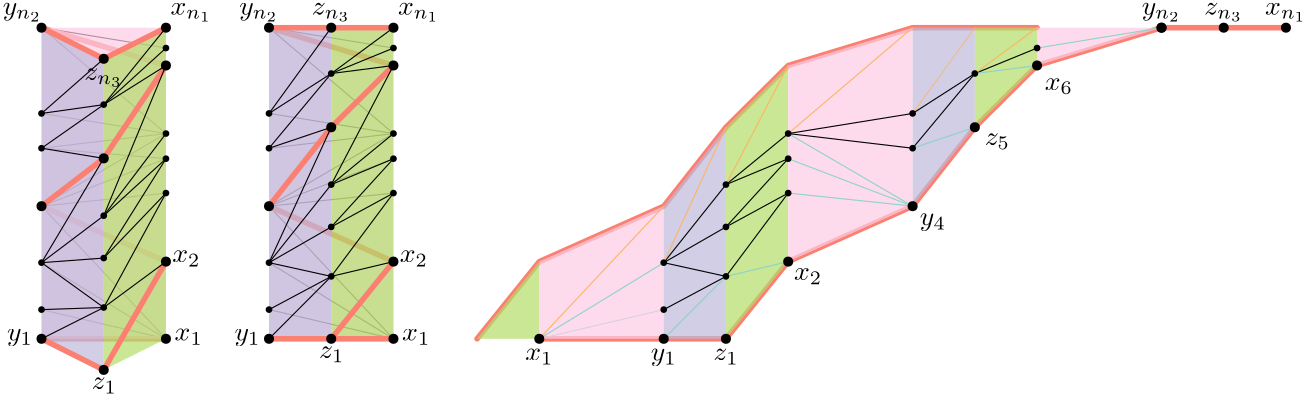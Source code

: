 <?xml version="1.0"?>
<!DOCTYPE ipe SYSTEM "ipe.dtd">
<ipe version="70206" creator="Ipe 7.2.7">
<info created="D:20180104095259" modified="D:20180104133728"/>
<ipestyle name="basic">
<symbol name="arrow/arc(spx)">
<path stroke="sym-stroke" fill="sym-stroke" pen="sym-pen">
0 0 m
-1 0.333 l
-1 -0.333 l
h
</path>
</symbol>
<symbol name="arrow/farc(spx)">
<path stroke="sym-stroke" fill="white" pen="sym-pen">
0 0 m
-1 0.333 l
-1 -0.333 l
h
</path>
</symbol>
<symbol name="arrow/ptarc(spx)">
<path stroke="sym-stroke" fill="sym-stroke" pen="sym-pen">
0 0 m
-1 0.333 l
-0.8 0 l
-1 -0.333 l
h
</path>
</symbol>
<symbol name="arrow/fptarc(spx)">
<path stroke="sym-stroke" fill="white" pen="sym-pen">
0 0 m
-1 0.333 l
-0.8 0 l
-1 -0.333 l
h
</path>
</symbol>
<symbol name="mark/circle(sx)" transformations="translations">
<path fill="sym-stroke">
0.6 0 0 0.6 0 0 e
0.4 0 0 0.4 0 0 e
</path>
</symbol>
<symbol name="mark/disk(sx)" transformations="translations">
<path fill="sym-stroke">
0.6 0 0 0.6 0 0 e
</path>
</symbol>
<symbol name="mark/fdisk(sfx)" transformations="translations">
<group>
<path fill="sym-fill">
0.5 0 0 0.5 0 0 e
</path>
<path fill="sym-stroke" fillrule="eofill">
0.6 0 0 0.6 0 0 e
0.4 0 0 0.4 0 0 e
</path>
</group>
</symbol>
<symbol name="mark/box(sx)" transformations="translations">
<path fill="sym-stroke" fillrule="eofill">
-0.6 -0.6 m
0.6 -0.6 l
0.6 0.6 l
-0.6 0.6 l
h
-0.4 -0.4 m
0.4 -0.4 l
0.4 0.4 l
-0.4 0.4 l
h
</path>
</symbol>
<symbol name="mark/square(sx)" transformations="translations">
<path fill="sym-stroke">
-0.6 -0.6 m
0.6 -0.6 l
0.6 0.6 l
-0.6 0.6 l
h
</path>
</symbol>
<symbol name="mark/fsquare(sfx)" transformations="translations">
<group>
<path fill="sym-fill">
-0.5 -0.5 m
0.5 -0.5 l
0.5 0.5 l
-0.5 0.5 l
h
</path>
<path fill="sym-stroke" fillrule="eofill">
-0.6 -0.6 m
0.6 -0.6 l
0.6 0.6 l
-0.6 0.6 l
h
-0.4 -0.4 m
0.4 -0.4 l
0.4 0.4 l
-0.4 0.4 l
h
</path>
</group>
</symbol>
<symbol name="mark/cross(sx)" transformations="translations">
<group>
<path fill="sym-stroke">
-0.43 -0.57 m
0.57 0.43 l
0.43 0.57 l
-0.57 -0.43 l
h
</path>
<path fill="sym-stroke">
-0.43 0.57 m
0.57 -0.43 l
0.43 -0.57 l
-0.57 0.43 l
h
</path>
</group>
</symbol>
<symbol name="arrow/fnormal(spx)">
<path stroke="sym-stroke" fill="white" pen="sym-pen">
0 0 m
-1 0.333 l
-1 -0.333 l
h
</path>
</symbol>
<symbol name="arrow/pointed(spx)">
<path stroke="sym-stroke" fill="sym-stroke" pen="sym-pen">
0 0 m
-1 0.333 l
-0.8 0 l
-1 -0.333 l
h
</path>
</symbol>
<symbol name="arrow/fpointed(spx)">
<path stroke="sym-stroke" fill="white" pen="sym-pen">
0 0 m
-1 0.333 l
-0.8 0 l
-1 -0.333 l
h
</path>
</symbol>
<symbol name="arrow/linear(spx)">
<path stroke="sym-stroke" pen="sym-pen">
-1 0.333 m
0 0 l
-1 -0.333 l
</path>
</symbol>
<symbol name="arrow/fdouble(spx)">
<path stroke="sym-stroke" fill="white" pen="sym-pen">
0 0 m
-1 0.333 l
-1 -0.333 l
h
-1 0 m
-2 0.333 l
-2 -0.333 l
h
</path>
</symbol>
<symbol name="arrow/double(spx)">
<path stroke="sym-stroke" fill="sym-stroke" pen="sym-pen">
0 0 m
-1 0.333 l
-1 -0.333 l
h
-1 0 m
-2 0.333 l
-2 -0.333 l
h
</path>
</symbol>
<pen name="heavier" value="0.8"/>
<pen name="fat" value="1.2"/>
<pen name="ultrafat" value="2"/>
<symbolsize name="large" value="5"/>
<symbolsize name="small" value="2"/>
<symbolsize name="tiny" value="1.1"/>
<arrowsize name="large" value="10"/>
<arrowsize name="small" value="5"/>
<arrowsize name="tiny" value="3"/>
<color name="red" value="1 0 0"/>
<color name="green" value="0 1 0"/>
<color name="blue" value="0 0 1"/>
<color name="yellow" value="1 1 0"/>
<color name="orange" value="1 0.647 0"/>
<color name="gold" value="1 0.843 0"/>
<color name="purple" value="0.627 0.125 0.941"/>
<color name="gray" value="0.745"/>
<color name="brown" value="0.647 0.165 0.165"/>
<color name="navy" value="0 0 0.502"/>
<color name="pink" value="1 0.753 0.796"/>
<color name="seagreen" value="0.18 0.545 0.341"/>
<color name="turquoise" value="0.251 0.878 0.816"/>
<color name="violet" value="0.933 0.51 0.933"/>
<color name="darkblue" value="0 0 0.545"/>
<color name="darkcyan" value="0 0.545 0.545"/>
<color name="darkgray" value="0.663"/>
<color name="darkgreen" value="0 0.392 0"/>
<color name="darkmagenta" value="0.545 0 0.545"/>
<color name="darkorange" value="1 0.549 0"/>
<color name="darkred" value="0.545 0 0"/>
<color name="lightblue" value="0.678 0.847 0.902"/>
<color name="lightcyan" value="0.878 1 1"/>
<color name="lightgray" value="0.827"/>
<color name="lightgreen" value="0.565 0.933 0.565"/>
<color name="lightyellow" value="1 1 0.878"/>
<dashstyle name="dashed" value="[4] 0"/>
<dashstyle name="dotted" value="[1 3] 0"/>
<dashstyle name="dash dotted" value="[4 2 1 2] 0"/>
<dashstyle name="dash dot dotted" value="[4 2 1 2 1 2] 0"/>
<textsize name="large" value="\large"/>
<textsize name="small" value="\small"/>
<textsize name="tiny" value="\tiny"/>
<textsize name="Large" value="\Large"/>
<textsize name="LARGE" value="\LARGE"/>
<textsize name="huge" value="\huge"/>
<textsize name="Huge" value="\Huge"/>
<textsize name="footnote" value="\footnotesize"/>
<textstyle name="center" begin="\begin{center}" end="\end{center}"/>
<textstyle name="itemize" begin="\begin{itemize}" end="\end{itemize}"/>
<textstyle name="item" begin="\begin{itemize}\item{}" end="\end{itemize}"/>
<gridsize name="4 pts" value="4"/>
<gridsize name="8 pts (~3 mm)" value="8"/>
<gridsize name="16 pts (~6 mm)" value="16"/>
<gridsize name="32 pts (~12 mm)" value="32"/>
<gridsize name="10 pts (~3.5 mm)" value="10"/>
<gridsize name="20 pts (~7 mm)" value="20"/>
<gridsize name="14 pts (~5 mm)" value="14"/>
<gridsize name="28 pts (~10 mm)" value="28"/>
<gridsize name="56 pts (~20 mm)" value="56"/>
<anglesize name="90 deg" value="90"/>
<anglesize name="60 deg" value="60"/>
<anglesize name="45 deg" value="45"/>
<anglesize name="30 deg" value="30"/>
<anglesize name="22.5 deg" value="22.5"/>
<opacity name="10%" value="0.1"/>
<opacity name="30%" value="0.3"/>
<opacity name="50%" value="0.5"/>
<opacity name="75%" value="0.75"/>
<tiling name="falling" angle="-60" step="4" width="1"/>
<tiling name="rising" angle="30" step="4" width="1"/>
</ipestyle>
<ipestyle>
<opacity name="10%" value="0.1"/>
<opacity name="30%" value="0.3"/>
<opacity name="50%" value="0.5"/>
<opacity name="20%" value="0.2"/>
<opacity name="40%" value="0.4"/>
<opacity name="60%" value="0.6"/>
<opacity name="70%" value="0.7"/>
<opacity name="80%" value="0.8"/>
<opacity name="90%" value="0.9"/>
</ipestyle>
<ipestyle name="brew">
<color name="aliceblue" value="0.941 0.973 1"/>
<color name="brew1" value="0.552 0.827 0.78"/>
<color name="brew2" value="1 1 0.701"/>
<color name="brew3" value="0.745 0.729 0.854"/>
<color name="brew4" value="0.984 0.501 0.447"/>
<color name="brew5" value="0.501 0.694 0.827"/>
<color name="brew6" value="0.992 0.705 0.384"/>
<color name="brew7" value="0.701 0.87 0.411"/>
<color name="brew8" value="0.988 0.803 0.898"/>
</ipestyle>
<page>
<layer name="alpha"/>
<layer name="beta"/>
<layer name="gamma"/>
<view layers="alpha beta gamma" active="gamma"/>
<path layer="gamma" stroke="brew4" pen="ultrafat" cap="1">
265.427 468.348 m
287.827 496.14 l
332.627 516.091 l
355.027 544.502 l
377.427 566.738 l
422.227 580.348 l
444.627 580.348 l
467.027 580.348 l
</path>
<text layer="alpha" matrix="0.7 0 0 0.7 97.4268 162.448" transformations="translations" pos="272 432" stroke="black" type="label" width="10.163" height="4.294" depth="1.49" halign="center" valign="top" style="math">x_1</text>
<path layer="beta" matrix="1 0 0 1 -40.5349 -1.29367" stroke="brew4" pen="ultrafat" cap="1" join="1">
328.362 469.642 m
395.562 469.642 l
</path>
<text layer="alpha" matrix="0.7 0 0 0.7 142.227 162.448" transformations="translations" pos="272 432" stroke="black" type="label" width="9.354" height="4.297" depth="1.93" halign="center" valign="top" style="math">y_1</text>
<text matrix="0.7 0 0 0.7 164.627 162.448" transformations="translations" pos="272 432" stroke="black" type="label" width="9.102" height="4.294" depth="1.49" halign="center" valign="top" style="math">z_1</text>
<path matrix="0.7 0 0 0.7 52.6268 154.748" stroke="brew4" pen="ultrafat" cap="1" join="1">
432 448 m
464 487.703 l
528 516.205 l
560 556.792 l
592 588.557 l
656 608 l
</path>
<path layer="gamma" matrix="1 0 0 1 49.0648 -1.29413" stroke="brew4" pen="ultrafat" cap="1" join="1">
462.762 581.642 m
507.562 581.642 l
</path>
<path matrix="1 0 0 1 -40.5349 -1.29367" stroke="brew1" cap="1" join="1">
328.362 469.642 m
373.162 480.151 l
</path>
<path layer="alpha" matrix="1 0 0 1 -40.5349 -1.29367" stroke="black" cap="1" join="1">
275.862 574.316 m
231.062 581.642 l
</path>
<path matrix="1 0 0 1 -40.5349 -1.29367" stroke="black" cap="1" join="1">
193.962 574.316 m
149.162 581.642 l
</path>
<path matrix="1 0 0 1 -40.5349 -1.29367" stroke="black" cap="1" join="1">
275.862 543.532 m
231.062 581.642 l
</path>
<path matrix="1 0 0 1 -40.5349 -1.29367" stroke="black" cap="1" join="1">
275.862 543.532 m
231.062 550.775 l
</path>
<path matrix="1 0 0 1 -40.5349 -1.29367" stroke="black" cap="1" join="1">
275.862 543.532 m
231.062 538.25 l
</path>
<path matrix="1 0 0 1 -40.5349 -1.29367" stroke="black" cap="1" join="1">
231.062 517.385 m
275.862 543.532 l
</path>
<path matrix="1 0 0 1 -40.5349 -1.29367" stroke="black" cap="1" join="1">
231.062 517.385 m
275.862 534.477 l
</path>
<path matrix="1 0 0 1 -40.5349 -1.29367" stroke="black" cap="1" join="1">
275.862 522.103 m
231.062 517.385 l
</path>
<path matrix="1 0 0 1 -40.5349 -1.29367" stroke="black" cap="1" join="1">
275.862 469.642 m
231.062 517.385 l
</path>
<path matrix="1 0 0 1 -40.5349 -1.29367" stroke="black" cap="1" join="1">
275.862 469.642 m
231.062 497.053 l
</path>
<path matrix="1 0 0 1 -40.5349 -1.29367" stroke="black" cap="1" join="1">
275.862 469.642 m
231.062 480.152 l
</path>
<path matrix="1 0 0 1 -40.5349 -1.29367" stroke="black" cap="1" join="1">
193.962 543.532 m
149.162 517.385 l
</path>
<path matrix="1 0 0 1 -40.5349 -1.29367" stroke="black" cap="1" join="1">
149.162 517.385 m
193.962 522.103 l
</path>
<path matrix="1 0 0 1 -40.5349 -1.29367" stroke="black" cap="1" join="1">
193.962 534.477 m
149.162 517.385 l
</path>
<path matrix="1 0 0 1 -40.5349 -1.29367" stroke="black" cap="1" join="1">
149.162 538.25 m
193.962 534.477 l
</path>
<path matrix="1 0 0 1 -40.5349 -1.29367" stroke="black" cap="1" join="1">
193.962 543.532 m
149.162 538.25 l
</path>
<path matrix="1 0 0 1 -40.5349 -1.29367" stroke="black" cap="1" join="1">
193.962 543.532 m
149.162 550.775 l
</path>
<path matrix="1 0 0 1 -40.5349 -1.29367" stroke="black" cap="1" join="1">
149.162 581.642 m
193.962 543.532 l
</path>
<path matrix="1 0 0 1 -40.5349 -1.29367" stroke="black" cap="1" join="1">
149.162 480.152 m
193.962 469.642 l
</path>
<path matrix="1 0 0 1 -40.5349 -1.29367" stroke="black" cap="1" join="1">
149.162 497.053 m
193.962 469.642 l
</path>
<path matrix="1 0 0 1 -40.5349 -1.29367" stroke="black" cap="1" join="1">
149.162 517.385 m
193.962 469.642 l
</path>
<path matrix="0.7 0 0 0.7 -33.4732 154.748" fill="brew8" opacity="50%">
320 608 m
320 448 l
384 448 l
384 608 l
h
</path>
<path matrix="0.7 0 0 0.7 -25.7732 154.748" stroke="brew4" pen="ultrafat" cap="1" join="1">
256 448 m
192 448 l
</path>
<path matrix="0.7 0 0 0.7 -25.7732 154.748" stroke="brew4" pen="ultrafat" cap="1" join="1">
256 487.703 m
192 516.205 l
</path>
<path matrix="0.7 0 0 0.7 -25.7732 154.748" stroke="brew4" pen="ultrafat" cap="1" join="1">
192 608 m
256 588.557 l
</path>
<path matrix="0.7 0 0 0.7 -25.7732 154.748" fill="brew8" opacity="70%">
192 608 m
192 448 l
256 448 l
256 608 l
h
</path>
<path matrix="0.7 0 0 0.7 -25.7732 154.748" fill="brew3" opacity="70%">
192 608 m
192 448 l
224 432 l
224 592 l
h
</path>
<path matrix="0.7 0 0 0.7 -25.7732 154.748" fill="brew7" opacity="70%">
256 608 m
224 592 l
224 432 l
256 448 l
h
</path>
<path matrix="0.7 0 0 0.7 -25.7732 154.748" stroke="brew4" pen="ultrafat" cap="1">
224 432 m
256 487.703 l
</path>
<path matrix="0.7 0 0 0.7 -25.7732 154.748" stroke="brew4" pen="ultrafat" cap="1" join="1">
192 516.205 m
224 540.792 l
</path>
<path matrix="0.7 0 0 0.7 -25.7732 154.748" stroke="brew4" pen="ultrafat" cap="1" join="1">
256 588.557 m
224 540.792 l
</path>
<path matrix="0.7 0 0 0.7 -25.7732 154.748" stroke="brew4" pen="ultrafat" cap="1" join="1">
192 448 m
224 432 l
</path>
<path matrix="0.7 0 0 0.7 -25.7732 154.748" stroke="brew4" pen="ultrafat" cap="1" join="1">
192 608 m
224 592 l
</path>
<path matrix="0.7 0 0 0.7 -25.7732 154.748" stroke="brew4" pen="ultrafat" cap="1" join="1">
224 592 m
256 608 l
</path>
<use matrix="0.7 0 0 0.7 -25.7732 154.748" name="mark/disk(sx)" pos="224 592" size="normal" stroke="black"/>
<use matrix="0.7 0 0 0.7 -25.7732 154.748" name="mark/disk(sx)" pos="256 608" size="normal" stroke="black"/>
<use matrix="0.7 0 0 0.7 -25.7732 154.748" name="mark/disk(sx)" pos="192 608" size="normal" stroke="black"/>
<use matrix="0.7 0 0 0.7 -25.7732 154.748" name="mark/disk(sx)" pos="224 432" size="normal" stroke="black"/>
<use matrix="0.7 0 0 0.7 -25.7732 154.748" name="mark/disk(sx)" pos="192 448" size="normal" stroke="black"/>
<use matrix="0.7 0 0 0.7 -25.7732 154.748" name="mark/disk(sx)" pos="256 448" size="normal" stroke="black"/>
<text matrix="0.7 0 0 0.7 -28.5732 154.748" transformations="translations" pos="264.456 447.091" stroke="black" type="label" width="10.163" height="4.294" depth="1.49" valign="baseline" style="math">x_1</text>
<use matrix="0.7 0 0 0.7 -25.7732 154.748" name="mark/disk(sx)" pos="256 487.703" size="normal" stroke="black"/>
<text matrix="0.7 0 0 0.7 -20.8732 154.748" transformations="translations" pos="180.558 447.091" stroke="black" type="label" width="9.354" height="4.297" depth="1.93" halign="right" valign="baseline" style="math">y_1</text>
<text matrix="0.7 0 0 0.7 -22.9732 159.648" transformations="translations" pos="220.258 421.154" stroke="black" type="label" width="9.102" height="4.294" depth="1.49" halign="center" valign="top" style="math">z_1</text>
<text matrix="0.7 0 0 0.7 -29.9732 157.548" transformations="translations" pos="265.25 483.35" stroke="black" type="label" width="10.163" height="4.294" depth="1.49" valign="baseline" style="math">x_2</text>
<text matrix="0.7 0 0 0.7 -31.3732 156.644" transformations="translations" pos="266.309 611.976" stroke="black" type="label" width="15.005" height="4.29" depth="2.49" valign="baseline" style="math">x_{n_1}</text>
<text matrix="0.7 0 0 0.7 -15.4732 157.014" transformations="translations" pos="177.647 611.446" stroke="black" type="label" width="14.196" height="4.29" depth="2.49" halign="right" valign="baseline" style="math">y_{n_2}</text>
<text matrix="0.7 0 0 0.7 -25.7732 157.548" transformations="translations" pos="224 583.127" stroke="black" type="label" width="13.944" height="4.29" depth="2.49" halign="center" valign="top" style="math">z_{n_3}</text>
<path matrix="0.7 0 0 0.7 56.1268 154.748" stroke="brew4" pen="ultrafat" cap="1" join="1">
256 487.703 m
192 516.205 l
</path>
<path matrix="0.7 0 0 0.7 56.1268 154.748" stroke="brew4" pen="ultrafat" cap="1" join="1">
192 608 m
256 588.557 l
</path>
<text matrix="0.7 0 0 0.7 53.3268 154.748" transformations="translations" pos="264.456 447.091" stroke="black" type="label" width="10.163" height="4.294" depth="1.49" valign="baseline" style="math">x_1</text>
<text matrix="0.7 0 0 0.7 61.0268 154.748" transformations="translations" pos="180.558 447.091" stroke="black" type="label" width="9.354" height="4.297" depth="1.93" halign="right" valign="baseline" style="math">y_1</text>
<use matrix="0.7 0 0 0.7 -25.7732 154.748" name="mark/disk(sx)" pos="192 516.205" size="normal" stroke="black"/>
<use matrix="0.7 0 0 0.7 -25.7732 154.748" name="mark/disk(sx)" pos="224 540.792" size="normal" stroke="black"/>
<use matrix="0.7 0 0 0.7 -25.7732 154.748" name="mark/disk(sx)" pos="256 588.557" size="normal" stroke="black"/>
<path matrix="0.7 0 0 0.7 -33.4732 154.748" fill="brew3" opacity="70%">
320 608 m
320 448 l
352 448 l
352 608 l
h
</path>
<path matrix="0.7 0 0 0.7 -33.4732 154.748" fill="brew7" opacity="70%">
352 608 m
352 448 l
384 448 l
384 608 l
h
</path>
<path matrix="0.7 0 0 0.7 108.627 154.748" fill="brew7" opacity="70%">
224 448 m
256 448 l
256 487.703 l
h
</path>
<path matrix="-0.7 0 0 0.7 467.027 154.748" fill="brew8" opacity="70%">
192 516.205 m
192 448 l
256 448 l
256 487.703 l
h
</path>
<path matrix="0.7 0 0 0.7 198.227 154.748" fill="brew3" opacity="70%">
192 516.205 m
192 448 l
224 448 l
224 556.792 l
h
</path>
<path matrix="0.7 0 0 0.7 198.227 154.748" fill="brew7" opacity="70%">
224 556.792 m
224 448 l
256 487.703 l
256 588.557 l
h
</path>
<path matrix="-0.7 0 0 0.7 556.627 154.748" fill="brew8" opacity="70%">
192 516.205 m
256 487.703 l
256 588.557 l
192 608 l
h
</path>
<path matrix="0.7 0 0 0.7 287.827 154.748" fill="brew3" opacity="70%">
192 516.205 m
224 556.792 l
224 608 l
192 608 l
h
</path>
<path matrix="0.7 0 0 0.7 287.827 154.748" fill="brew7" opacity="70%">
224 608 m
224 556.792 l
256 588.557 l
256 608 l
</path>
<path matrix="-0.7 0 0 0.7 646.227 154.748" fill="brew8" opacity="70%">
192 608 m
256 588.557 l
256 608 l
h
</path>
<path matrix="0.7 0 0 0.7 -33.4732 154.748" stroke="brew4" pen="ultrafat" cap="1" join="1">
320 516.205 m
352 556.792 l
352 556.792 l
</path>
<path matrix="0.7 0 0 0.7 -33.4732 154.748" stroke="brew4" pen="ultrafat" cap="1" join="1">
352 556.792 m
384 588.557 l
</path>
<path matrix="0.7 0 0 0.7 -33.4732 154.748" stroke="brew4" pen="ultrafat" cap="1" join="1">
352 448 m
384 487.703 l
</path>
<use matrix="0.7 0 0 0.7 -33.4732 154.748" name="mark/disk(sx)" pos="320 516.205" size="normal" stroke="black"/>
<use matrix="0.7 0 0 0.7 -33.4732 154.748" name="mark/disk(sx)" pos="352 556.792" size="normal" stroke="black"/>
<use matrix="0.7 0 0 0.7 56.1268 154.748" name="mark/disk(sx)" pos="256 487.703" size="normal" stroke="black"/>
<text matrix="0.7 0 0 0.7 51.9268 157.548" transformations="translations" pos="265.25 483.35" stroke="black" type="label" width="10.163" height="4.294" depth="1.49" valign="baseline" style="math">x_2</text>
<text matrix="0.7 0 0 0.7 166.727 146.593" transformations="translations" pos="304 496" stroke="black" type="label" width="10.163" height="4.294" depth="1.49" valign="top" style="math">x_2</text>
<use matrix="1 0 0 1 -40.5349 -1.29367" name="mark/disk(sx)" pos="149.162 480.152" size="small" stroke="black"/>
<use matrix="1 0 0 1 -40.5349 -1.29367" name="mark/disk(sx)" pos="149.162 497.053" size="small" stroke="black"/>
<use matrix="1 0 0 1 -40.5349 -1.29367" name="mark/disk(sx)" pos="171.562 480.907" size="small" stroke="black"/>
<use matrix="1 0 0 1 -40.5349 -1.29367" name="mark/disk(sx)" pos="171.562 498.713" size="small" stroke="black"/>
<use matrix="1 0 0 1 -40.5349 -1.29367" name="mark/disk(sx)" pos="171.562 513.954" size="small" stroke="black"/>
<use matrix="1 0 0 1 -40.5349 -1.29367" name="mark/disk(sx)" pos="193.962 534.477" size="small" stroke="black"/>
<use matrix="1 0 0 1 -40.5349 -1.29367" name="mark/disk(sx)" pos="193.962 522.103" size="small" stroke="black"/>
<use matrix="1 0 0 1 -40.5349 -1.29367" name="mark/disk(sx)" pos="149.162 550.775" size="small" stroke="black"/>
<use matrix="1 0 0 1 -40.5349 -1.29367" name="mark/disk(sx)" pos="171.562 553.944" size="small" stroke="black"/>
<use matrix="1 0 0 1 -40.5349 -1.29367" name="mark/disk(sx)" pos="193.962 543.532" size="small" stroke="black"/>
<use matrix="1 0 0 1 -40.5349 -1.29367" name="mark/disk(sx)" pos="149.162 538.25" size="small" stroke="black"/>
<use matrix="1 0 0 1 -40.5349 -1.29367" name="mark/disk(sx)" pos="193.962 574.316" size="small" stroke="black"/>
<path matrix="1 0 0 1 -40.5349 -1.29367" stroke="black" cap="1" join="1">
149.162 480.152 m
171.562 480.907 l
</path>
<path matrix="1 0 0 1 -40.5349 -1.29367" stroke="black" cap="1" join="1">
149.162 497.053 m
171.562 498.713 l
</path>
<path matrix="1 0 0 1 -40.5349 -1.29367" stroke="black" cap="1" join="1">
149.162 497.053 m
171.562 513.954 l
</path>
<path matrix="1 0 0 1 -40.5349 -1.29367" stroke="black" cap="1" join="1">
149.162 497.053 m
171.562 480.907 l
</path>
<path matrix="1 0 0 1 -40.5349 -1.29367" stroke="black" cap="1" join="1">
149.162 469.642 m
171.562 480.907 l
</path>
<path matrix="1 0 0 1 -40.5349 -1.29367" stroke="black" cap="1" join="1">
171.562 534.596 m
149.162 497.053 l
</path>
<path matrix="0.7 0 0 0.7 56.1268 154.748" stroke="brew4" pen="ultrafat" cap="1" join="1">
256 448 m
192 448 l
</path>
<use matrix="0.7 0 0 0.7 56.1268 154.748" name="mark/disk(sx)" pos="192 448" size="normal" stroke="black"/>
<use matrix="0.7 0 0 0.7 56.1268 154.748" name="mark/disk(sx)" pos="256 448" size="normal" stroke="black"/>
<use matrix="0.7 0 0 0.7 56.1268 165.948" name="mark/disk(sx)" pos="224 432" size="normal" stroke="black"/>
<text matrix="0.7 0 0 0.7 58.9268 170.848" transformations="translations" pos="220.258 421.154" stroke="black" type="label" width="9.102" height="4.294" depth="1.49" halign="center" valign="top" style="math">z_1</text>
<text matrix="0.7 0 0 0.7 56.1268 174.348" transformations="translations" pos="224 583.127" stroke="black" type="label" width="13.944" height="4.29" depth="2.49" halign="center" valign="bottom" style="math">z_{n_3}</text>
<path matrix="0.7 0 0 0.7 -33.4732 154.748" stroke="brew4" pen="ultrafat" cap="1" join="1">
320 608 m
384 608 l
</path>
<use matrix="0.7 0 0 0.7 56.1268 165.948" name="mark/disk(sx)" pos="224 592" size="normal" stroke="black"/>
<use matrix="0.7 0 0 0.7 56.1268 154.748" name="mark/disk(sx)" pos="192 608" size="normal" stroke="black"/>
<text matrix="0.7 0 0 0.7 55.4268 157.015" transformations="translations" pos="177.647 611.446" stroke="black" type="label" width="14.196" height="4.29" depth="2.49" valign="baseline" style="math">y_{n_2}</text>
<use matrix="0.7 0 0 0.7 56.1268 154.748" name="mark/disk(sx)" pos="256 608" size="normal" stroke="black"/>
<text matrix="0.7 0 0 0.7 50.5268 156.644" transformations="translations" pos="266.309 611.976" stroke="black" type="label" width="15.005" height="4.29" depth="2.49" valign="baseline" style="math">x_{n_1}</text>
<use matrix="0.7 0 0 0.7 -33.4732 154.748" name="mark/disk(sx)" pos="384 588.557" size="normal" stroke="black"/>
<path matrix="1 0 0 1 -40.5349 -1.29367" stroke="black" cap="1" join="1">
193.962 568.031 m
171.562 513.954 l
</path>
<path matrix="1 0 0 1 -40.5349 -1.29367" stroke="black" cap="1" join="1">
171.562 513.954 m
193.962 543.532 l
</path>
<path matrix="1 0 0 1 -40.5349 -1.29367" stroke="black" cap="1" join="1">
171.562 513.954 m
193.962 534.477 l
</path>
<path matrix="1 0 0 1 -40.5349 -1.29367" stroke="black" cap="1" join="1">
193.962 534.477 m
171.562 498.713 l
</path>
<path matrix="1 0 0 1 -40.5349 -1.29367" stroke="black" cap="1" join="1">
171.562 498.713 m
193.962 522.103 l
</path>
<path matrix="1 0 0 1 -40.5349 -1.29367" stroke="black" cap="1" join="1">
193.962 522.103 m
171.562 480.907 l
</path>
<path matrix="1 0 0 1 -40.5349 -1.29367" stroke="black" cap="1" join="1">
171.562 480.907 m
193.962 497.434 l
</path>
<path matrix="1 0 0 1 -40.5349 -1.29367" stroke="black" cap="1" join="1">
193.962 581.642 m
171.562 553.944 l
</path>
<path matrix="1 0 0 1 -40.5349 -1.29367" stroke="black" cap="1" join="1">
171.562 553.944 m
149.162 550.775 l
</path>
<path matrix="1 0 0 1 -40.5349 -1.29367" stroke="black" cap="1" join="1">
171.562 570.442 m
149.162 550.775 l
</path>
<path matrix="1 0 0 1 -40.5349 -1.29367" stroke="black" cap="1" join="1">
171.562 553.944 m
149.162 538.25 l
</path>
<path matrix="1 0 0 1 -40.5349 -1.29367" stroke="black" cap="1" join="1">
171.562 534.596 m
149.162 538.25 l
</path>
<use matrix="1 0 0 1 41.3648 -1.29413" name="mark/disk(sx)" pos="149.162 480.152" size="small" stroke="black"/>
<use matrix="1 0 0 1 41.3648 -1.29413" name="mark/disk(sx)" pos="149.162 497.053" size="small" stroke="black"/>
<use matrix="1 0 0 1 41.3648 -1.29413" name="mark/disk(sx)" pos="149.162 550.775" size="small" stroke="black"/>
<use matrix="1 0 0 1 41.3648 -1.29413" name="mark/disk(sx)" pos="149.162 538.25" size="small" stroke="black"/>
<use matrix="1 0 0 1 41.3648 9.90587" name="mark/disk(sx)" pos="171.562 480.907" size="small" stroke="black"/>
<use matrix="1 0 0 1 41.3648 9.90587" name="mark/disk(sx)" pos="171.562 498.713" size="small" stroke="black"/>
<use matrix="1 0 0 1 41.3648 9.90587" name="mark/disk(sx)" pos="171.562 513.954" size="small" stroke="black"/>
<use matrix="1 0 0 1 41.3648 9.90587" name="mark/disk(sx)" pos="171.562 553.944" size="small" stroke="black"/>
<use matrix="1 0 0 1 41.3648 -1.29403" name="mark/disk(sx)" pos="193.962 534.477" size="small" stroke="black"/>
<use matrix="1 0 0 1 41.3648 -1.29403" name="mark/disk(sx)" pos="193.962 522.103" size="small" stroke="black"/>
<use matrix="1 0 0 1 41.3648 -1.29403" name="mark/disk(sx)" pos="193.962 543.532" size="small" stroke="black"/>
<use matrix="1 0 0 1 41.3648 -1.29403" name="mark/disk(sx)" pos="193.962 574.316" size="small" stroke="black"/>
<path matrix="1 0 0 1 -40.5349 -1.29367" stroke="black" cap="1" join="1">
231.062 480.152 m
253.462 492.107 l
</path>
<path matrix="1 0 0 1 -40.5349 -1.29367" stroke="black" cap="1" join="1">
253.462 492.107 m
231.062 497.053 l
</path>
<path matrix="1 0 0 1 -40.5349 -1.29367" stroke="black" cap="1" join="1">
253.462 492.107 m
231.062 469.642 l
</path>
<path matrix="1 0 0 1 -40.5349 -1.29367" stroke="black" cap="1" join="1">
231.062 497.053 m
253.462 509.913 l
</path>
<path matrix="1 0 0 1 -40.5349 -1.29367" stroke="black" cap="1" join="1">
231.062 497.053 m
253.462 525.154 l
</path>
<path matrix="1 0 0 1 -40.5349 -1.29367" stroke="black" cap="1" join="1">
231.062 497.053 m
253.462 545.796 l
</path>
<path matrix="1 0 0 1 -40.5349 -1.29367" stroke="black" cap="1" join="1">
253.462 492.107 m
275.862 497.434 l
</path>
<path matrix="1 0 0 1 -40.5349 -1.29367" stroke="black" cap="1" join="1">
253.462 492.107 m
275.862 522.103 l
</path>
<path matrix="1 0 0 1 -40.5349 -1.29367" stroke="black" cap="1" join="1">
275.862 522.103 m
253.462 509.913 l
</path>
<path matrix="1 0 0 1 -40.5349 -1.29367" stroke="black" cap="1" join="1">
253.462 509.913 m
275.862 534.477 l
</path>
<path matrix="1 0 0 1 -40.5349 -1.29367" stroke="black" cap="1" join="1">
275.862 534.477 m
253.462 525.154 l
</path>
<path matrix="1 0 0 1 -40.5349 -1.29367" stroke="black" cap="1" join="1">
253.462 525.154 m
275.862 543.532 l
</path>
<path matrix="1 0 0 1 -40.5349 -1.29367" stroke="black" cap="1" join="1">
253.462 525.154 m
275.862 568.031 l
</path>
<path matrix="1 0 0 1 -40.5349 -1.29367" stroke="black" cap="1" join="1">
253.462 545.796 m
231.062 538.25 l
</path>
<path matrix="1 0 0 1 -40.5349 -1.29367" stroke="black" cap="1" join="1">
231.062 538.25 m
253.462 565.144 l
</path>
<path matrix="1 0 0 1 -40.5349 -1.29367" stroke="black" cap="1" join="1">
253.462 565.144 m
231.062 550.775 l
</path>
<path matrix="1 0 0 1 -40.5349 -1.29367" stroke="black" cap="1" join="1">
231.062 550.775 m
253.462 581.642 l
</path>
<path matrix="1 0 0 1 -40.5349 -1.29367" stroke="black" cap="1" join="1">
171.562 553.944 m
193.962 568.031 l
</path>
<path matrix="1 0 0 1 -40.5349 -1.29367" stroke="black" cap="1" join="1">
171.562 553.944 m
193.962 574.316 l
</path>
<path matrix="1 0 0 1 -40.5349 -1.29367" stroke="black" cap="1" join="1">
253.462 565.144 m
275.862 581.642 l
</path>
<path matrix="1 0 0 1 -40.5349 -1.29367" stroke="black" cap="1" join="1">
253.462 565.144 m
275.862 574.316 l
</path>
<path matrix="1 0 0 1 -40.5349 -1.29367" stroke="black" cap="1" join="1">
253.462 565.144 m
275.862 568.031 l
</path>
<path layer="beta" matrix="1 0 0 1 -40.5349 -1.29367" stroke="black" cap="1" join="1">
373.161 480.151 m
395.561 492.106 l
</path>
<path matrix="1 0 0 1 -40.5349 -1.29367" stroke="black" cap="1" join="1">
395.561 492.106 m
373.161 497.052 l
</path>
<path matrix="1 0 0 1 -40.5349 -1.29367" stroke="black" cap="1" join="1">
373.161 497.052 m
395.561 509.912 l
</path>
<path matrix="1 0 0 1 -40.5349 -1.29367" stroke="black" cap="1" join="1">
373.161 497.052 m
395.561 525.153 l
</path>
<path matrix="1 0 0 1 -40.5349 -1.29367" stroke="black" cap="1" join="1">
395.561 492.106 m
417.961 522.102 l
</path>
<path matrix="1 0 0 1 -40.5349 -1.29367" stroke="black" cap="1" join="1">
417.961 522.102 m
395.561 509.912 l
</path>
<path matrix="1 0 0 1 -40.5349 -1.29367" stroke="black" cap="1" join="1">
395.561 509.912 m
417.961 534.476 l
</path>
<path matrix="1 0 0 1 -40.5349 -1.29367" stroke="black" cap="1" join="1">
417.961 534.476 m
395.561 525.153 l
</path>
<path matrix="1 0 0 1 -40.5349 -1.29367" stroke="black" cap="1" join="1">
395.561 525.153 m
417.961 543.531 l
</path>
<path matrix="1 0 0 1 -40.5349 -1.29367" stroke="black" cap="1" join="1">
417.961 543.531 m
462.761 538.249 l
</path>
<path matrix="1 0 0 1 -40.5349 -1.29367" stroke="black" cap="1" join="1">
417.961 543.531 m
462.761 550.774 l
</path>
<path matrix="1 0 0 1 -40.5349 -1.29367" stroke="black" cap="1" join="1">
462.761 550.774 m
485.161 565.143 l
</path>
<path matrix="1 0 0 1 -40.5349 -1.29367" stroke="black" cap="1" join="1">
485.161 565.143 m
462.761 538.249 l
</path>
<path matrix="1 0 0 1 -40.5349 -1.29367" stroke="black" cap="1" join="1">
485.161 565.143 m
507.561 574.315 l
</path>
<path layer="gamma" matrix="1 0 0 1 -40.5349 -1.29367" stroke="brew1" cap="1" join="1">
328.362 469.642 m
373.162 497.052 l
</path>
<text matrix="0.7 0 0 0.7 187.027 159.426" transformations="translations" pos="496 608" stroke="black" type="label" width="13.944" height="4.29" depth="2.49" halign="center" valign="baseline" style="math">z_{n_3}</text>
<use matrix="0.7 0 0 0.7 153.427 154.748" name="mark/disk(sx)" pos="544 608" size="normal" stroke="black"/>
<use matrix="0.7 0 0 0.7 153.427 154.748" name="mark/disk(sx)" pos="576 608" size="normal" stroke="black"/>
<text matrix="0.7 0 0 0.7 209.427 159.426" transformations="translations" pos="496 608" stroke="black" type="label" width="15.005" height="4.29" depth="2.49" halign="center" valign="baseline" style="math">x_{n_1}</text>
<path stroke="brew1" cap="1" join="1">
332.627 468.348 m
355.027 490.812 l
</path>
<path stroke="brew1" cap="1" join="1">
355.027 490.812 m
377.427 496.14 l
</path>
<path stroke="brew1" cap="1" join="1">
377.427 542.238 m
422.227 516.091 l
</path>
<path stroke="brew1" cap="1" join="1">
377.427 533.183 m
422.227 516.091 l
</path>
<path stroke="brew1" cap="1" join="1">
377.427 520.809 m
422.227 516.091 l
</path>
<path stroke="brew1" cap="1" join="1">
444.627 544.502 m
422.227 536.956 l
</path>
<path stroke="brew1" cap="1" join="1">
444.627 563.849 m
467.027 566.738 l
</path>
<path stroke="brew1" cap="1" join="1">
467.027 573.022 m
511.827 580.348 l
</path>
<path stroke="brew6" cap="1" join="1">
287.827 468.348 m
332.627 516.091 l
</path>
<path stroke="brew6" cap="1" join="1">
332.627 495.758 m
355.027 544.502 l
</path>
<path stroke="brew6" cap="1" join="1">
355.027 523.859 m
377.427 566.738 l
</path>
<path stroke="brew6" cap="1" join="1">
377.427 542.238 m
422.227 580.348 l
</path>
<path stroke="brew6" cap="1" join="1" opacity="70%">
422.227 549.48 m
444.627 580.348 l
</path>
<path stroke="brew6" cap="1" join="1">
444.627 563.849 m
467.027 580.348 l
</path>
<use layer="alpha" matrix="1 0 0 1 183.465 -1.2946" name="mark/disk(sx)" pos="149.162 497.053" size="small" stroke="black"/>
<use matrix="1 0 0 1 183.465 9.90537" name="mark/disk(sx)" pos="171.562 480.907" size="small" stroke="black"/>
<use matrix="1 0 0 1 183.465 9.90537" name="mark/disk(sx)" pos="171.562 498.713" size="small" stroke="black"/>
<use matrix="1 0 0 1 183.465 9.90537" name="mark/disk(sx)" pos="171.562 513.954" size="small" stroke="black"/>
<use matrix="0.7 0 0 0.7 63.8268 154.748" name="mark/disk(sx)" pos="448 487.703" size="normal" stroke="black"/>
<use matrix="1 0 0 1 183.465 -1.2945" name="mark/disk(sx)" pos="193.962 534.477" size="small" stroke="black"/>
<use matrix="1 0 0 1 183.465 -1.2945" name="mark/disk(sx)" pos="193.962 522.103" size="small" stroke="black"/>
<use matrix="1 0 0 1 183.465 -1.2945" name="mark/disk(sx)" pos="193.962 543.532" size="small" stroke="black"/>
<use matrix="0.7 0 0 0.7 63.8268 154.748" name="mark/disk(sx)" pos="512 516.205" size="normal" stroke="black"/>
<use matrix="1 0 0 1 273.065 -1.2946" name="mark/disk(sx)" pos="149.162 550.775" size="small" stroke="black"/>
<use matrix="1 0 0 1 273.065 -1.2946" name="mark/disk(sx)" pos="149.162 538.25" size="small" stroke="black"/>
<use matrix="1 0 0 1 273.065 9.90537" name="mark/disk(sx)" pos="171.562 553.944" size="small" stroke="black"/>
<use name="mark/disk(sx)" pos="444.627 544.502" size="normal" stroke="black"/>
<use matrix="0.7 0 0 0.7 63.8268 154.748" name="mark/disk(sx)" pos="576 588.557" size="normal" stroke="black"/>
<use layer="beta" matrix="1 0 0 1 273.065 -1.2945" name="mark/disk(sx)" pos="193.962 574.316" size="small" stroke="black"/>
<use layer="alpha" matrix="0.7 0 0 0.7 63.8268 154.748" name="mark/disk(sx)" pos="640 608" size="normal" stroke="black"/>
<text matrix="0.7 0 0 0.7 164.627 159.427" transformations="translations" pos="496 608" stroke="black" type="label" width="14.196" height="4.29" depth="2.49" halign="center" valign="baseline" style="math">y_{n_2}</text>
<use layer="gamma" matrix="0.7 0 0 0.7 153.427 154.748" name="mark/disk(sx)" pos="512 608" size="normal" stroke="black"/>
<text matrix="1 0 0 1 -10 -2" transformations="translations" pos="434.831 515.515" stroke="black" type="label" width="9.354" height="4.297" depth="1.93" valign="top" style="math">y_4</text>
<text matrix="1 0 0 1 -3 8" transformations="translations" pos="451.184 534.304" stroke="black" type="label" width="9.102" height="4.294" depth="1.49" valign="top" style="math">z_5</text>
<text matrix="1 0 0 1 18.572 27.8323" transformations="translations" pos="451.184 534.304" stroke="black" type="label" width="10.163" height="4.294" depth="1.49" valign="top" style="math">x_6</text>
<use layer="alpha" matrix="0.7 0 0 0.7 63.8268 154.748" name="mark/disk(sx)" pos="320 448" size="normal" stroke="black"/>
<use matrix="0.7 0 0 0.7 63.8268 154.748" name="mark/disk(sx)" pos="384 448" size="normal" stroke="black"/>
<use matrix="1 0 0 1 183.465 -1.2946" name="mark/disk(sx)" pos="149.162 480.152" size="small" stroke="black"/>
<use matrix="0.7 0 0 0.7 63.8268 154.748" name="mark/disk(sx)" pos="416 448" size="normal" stroke="black"/>
</page>
</ipe>
